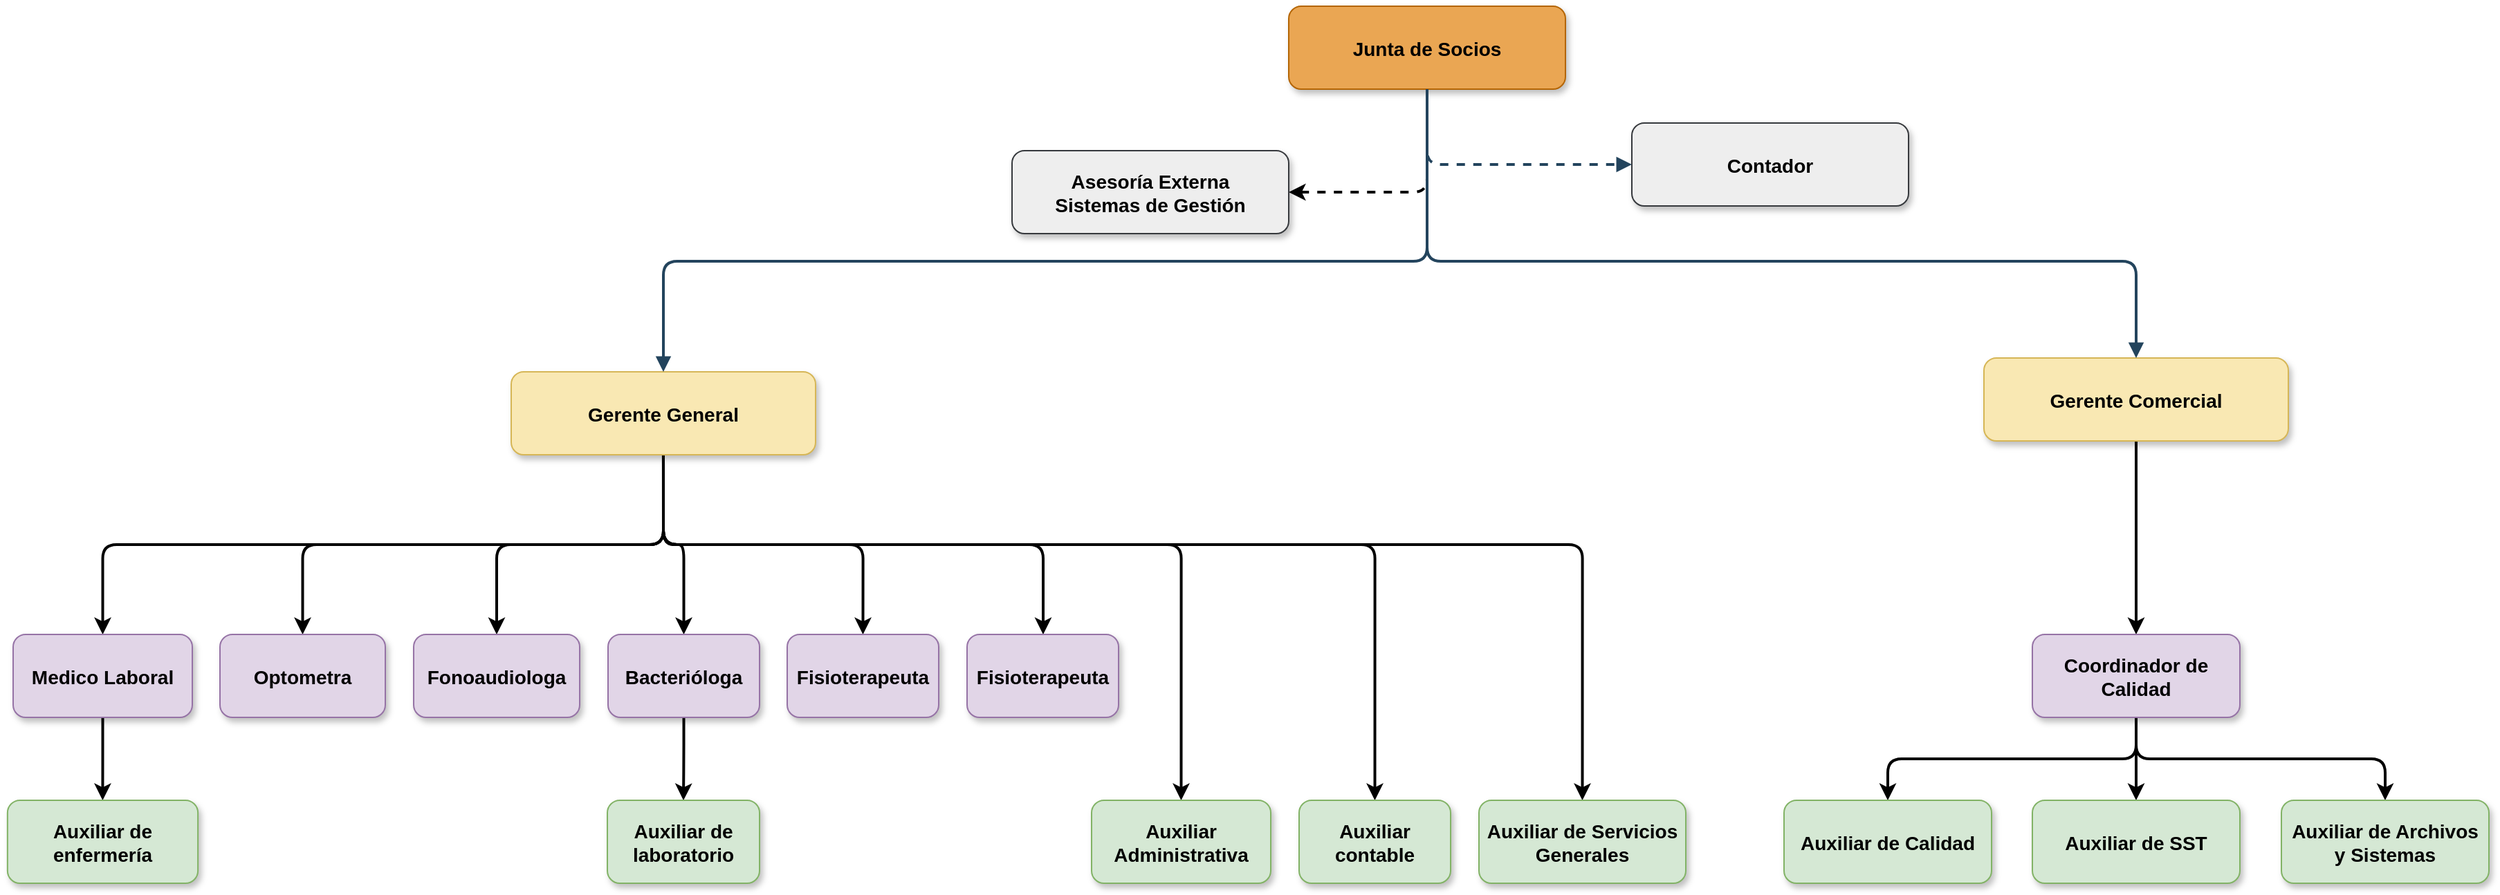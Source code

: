 <mxfile version="26.0.14">
  <diagram name="Page-1" id="97916047-d0de-89f5-080d-49f4d83e522f">
    <mxGraphModel dx="3187.5" dy="746" grid="1" gridSize="10" guides="1" tooltips="1" connect="1" arrows="1" fold="1" page="1" pageScale="1.5" pageWidth="1169" pageHeight="827" background="none" math="0" shadow="0">
      <root>
        <mxCell id="0" />
        <mxCell id="1" parent="0" />
        <mxCell id="kELuxNzVzLS3wfhE76MD-65" style="edgeStyle=orthogonalEdgeStyle;shape=connector;curved=0;rounded=1;orthogonalLoop=1;jettySize=auto;html=1;entryX=1;entryY=0.5;entryDx=0;entryDy=0;strokeColor=default;strokeWidth=2;align=center;verticalAlign=middle;fontFamily=Helvetica;fontSize=11;fontColor=default;labelBackgroundColor=default;endArrow=classic;dashed=1;" parent="1" source="2" target="kELuxNzVzLS3wfhE76MD-64" edge="1">
          <mxGeometry relative="1" as="geometry" />
        </mxCell>
        <mxCell id="2" value="Junta de Socios" style="rounded=1;fillColor=light-dark(#eaa653, #4b2d08);strokeColor=#b46504;shadow=1;fontStyle=1;fontSize=14;" parent="1" vertex="1">
          <mxGeometry x="922.5" y="205.5" width="200" height="60" as="geometry" />
        </mxCell>
        <mxCell id="kELuxNzVzLS3wfhE76MD-58" style="edgeStyle=orthogonalEdgeStyle;rounded=1;orthogonalLoop=1;jettySize=auto;html=1;strokeWidth=2;curved=0;exitX=0.5;exitY=1;exitDx=0;exitDy=0;" parent="1" source="3" target="4" edge="1">
          <mxGeometry relative="1" as="geometry" />
        </mxCell>
        <mxCell id="kELuxNzVzLS3wfhE76MD-61" style="edgeStyle=orthogonalEdgeStyle;shape=connector;curved=0;rounded=1;orthogonalLoop=1;jettySize=auto;html=1;strokeColor=default;strokeWidth=2;align=center;verticalAlign=middle;fontFamily=Helvetica;fontSize=11;fontColor=default;labelBackgroundColor=default;endArrow=classic;exitX=0.5;exitY=1;exitDx=0;exitDy=0;" parent="1" source="3" target="kELuxNzVzLS3wfhE76MD-60" edge="1">
          <mxGeometry relative="1" as="geometry" />
        </mxCell>
        <mxCell id="kELuxNzVzLS3wfhE76MD-63" style="edgeStyle=orthogonalEdgeStyle;shape=connector;curved=0;rounded=1;orthogonalLoop=1;jettySize=auto;html=1;strokeColor=default;strokeWidth=2;align=center;verticalAlign=middle;fontFamily=Helvetica;fontSize=11;fontColor=default;labelBackgroundColor=default;endArrow=classic;" parent="1" source="3" target="kELuxNzVzLS3wfhE76MD-62" edge="1">
          <mxGeometry relative="1" as="geometry" />
        </mxCell>
        <mxCell id="kELuxNzVzLS3wfhE76MD-81" style="edgeStyle=orthogonalEdgeStyle;shape=connector;curved=0;rounded=1;orthogonalLoop=1;jettySize=auto;html=1;strokeColor=default;strokeWidth=2;align=center;verticalAlign=middle;fontFamily=Helvetica;fontSize=11;fontColor=default;labelBackgroundColor=default;endArrow=classic;exitX=0.5;exitY=1;exitDx=0;exitDy=0;" parent="1" source="3" target="5" edge="1">
          <mxGeometry relative="1" as="geometry" />
        </mxCell>
        <mxCell id="kELuxNzVzLS3wfhE76MD-87" style="edgeStyle=orthogonalEdgeStyle;shape=connector;curved=0;rounded=1;orthogonalLoop=1;jettySize=auto;html=1;entryX=0.5;entryY=0;entryDx=0;entryDy=0;strokeColor=default;strokeWidth=2;align=center;verticalAlign=middle;fontFamily=Helvetica;fontSize=11;fontColor=default;labelBackgroundColor=default;endArrow=classic;" parent="1" edge="1" target="kELuxNzVzLS3wfhE76MD-84">
          <mxGeometry relative="1" as="geometry">
            <mxPoint x="470.471" y="530" as="sourcePoint" />
            <mxPoint x="955.5" y="785" as="targetPoint" />
            <Array as="points">
              <mxPoint x="471" y="595" />
              <mxPoint x="845" y="595" />
            </Array>
          </mxGeometry>
        </mxCell>
        <mxCell id="kELuxNzVzLS3wfhE76MD-88" style="edgeStyle=orthogonalEdgeStyle;shape=connector;curved=0;rounded=1;orthogonalLoop=1;jettySize=auto;html=1;strokeColor=default;strokeWidth=2;align=center;verticalAlign=middle;fontFamily=Helvetica;fontSize=11;fontColor=default;labelBackgroundColor=default;endArrow=classic;entryX=0.5;entryY=0;entryDx=0;entryDy=0;" parent="1" edge="1" target="kELuxNzVzLS3wfhE76MD-70">
          <mxGeometry relative="1" as="geometry">
            <mxPoint x="470.471" y="520" as="sourcePoint" />
            <mxPoint x="1125.5" y="775" as="targetPoint" />
            <Array as="points">
              <mxPoint x="471" y="595" />
              <mxPoint x="985" y="595" />
            </Array>
          </mxGeometry>
        </mxCell>
        <mxCell id="kjx2y3uTgsjd5vGbnacT-36" style="edgeStyle=orthogonalEdgeStyle;rounded=1;orthogonalLoop=1;jettySize=auto;html=1;strokeWidth=2;curved=0;entryX=0.5;entryY=0;entryDx=0;entryDy=0;" edge="1" parent="1" target="kjx2y3uTgsjd5vGbnacT-35">
          <mxGeometry relative="1" as="geometry">
            <mxPoint x="470.5" y="524" as="sourcePoint" />
            <mxPoint x="614.8" y="654" as="targetPoint" />
            <Array as="points">
              <mxPoint x="471" y="595" />
              <mxPoint x="615" y="595" />
            </Array>
          </mxGeometry>
        </mxCell>
        <mxCell id="kjx2y3uTgsjd5vGbnacT-38" style="edgeStyle=orthogonalEdgeStyle;rounded=1;orthogonalLoop=1;jettySize=auto;html=1;strokeWidth=2;curved=0;" edge="1" parent="1" target="kjx2y3uTgsjd5vGbnacT-37">
          <mxGeometry relative="1" as="geometry">
            <mxPoint x="470.5" y="525" as="sourcePoint" />
            <mxPoint x="745" y="655" as="targetPoint" />
            <Array as="points">
              <mxPoint x="471" y="595" />
              <mxPoint x="745" y="595" />
            </Array>
          </mxGeometry>
        </mxCell>
        <mxCell id="kjx2y3uTgsjd5vGbnacT-39" style="edgeStyle=orthogonalEdgeStyle;rounded=1;orthogonalLoop=1;jettySize=auto;html=1;curved=0;strokeWidth=2;exitX=0.5;exitY=1;exitDx=0;exitDy=0;entryX=0.5;entryY=0;entryDx=0;entryDy=0;" edge="1" parent="1" target="kELuxNzVzLS3wfhE76MD-73">
          <mxGeometry relative="1" as="geometry">
            <mxPoint x="470.5" y="535" as="sourcePoint" />
            <mxPoint x="1155" y="785" as="targetPoint" />
            <Array as="points">
              <mxPoint x="471" y="595" />
              <mxPoint x="1135" y="595" />
            </Array>
          </mxGeometry>
        </mxCell>
        <mxCell id="3" value="Gerente General" style="rounded=1;fillColor=light-dark(#f9e8b3, #281d00);strokeColor=#d6b656;shadow=1;fontStyle=1;fontSize=14;" parent="1" vertex="1">
          <mxGeometry x="360.5" y="470" width="220" height="60" as="geometry" />
        </mxCell>
        <mxCell id="kELuxNzVzLS3wfhE76MD-67" style="edgeStyle=orthogonalEdgeStyle;shape=connector;curved=0;rounded=1;orthogonalLoop=1;jettySize=auto;html=1;strokeColor=default;strokeWidth=2;align=center;verticalAlign=middle;fontFamily=Helvetica;fontSize=11;fontColor=default;labelBackgroundColor=default;endArrow=classic;" parent="1" source="4" target="kELuxNzVzLS3wfhE76MD-66" edge="1">
          <mxGeometry relative="1" as="geometry" />
        </mxCell>
        <mxCell id="4" value="Medico Laboral" style="rounded=1;fillColor=#e1d5e7;strokeColor=#9673a6;shadow=1;fontStyle=1;fontSize=14;" parent="1" vertex="1">
          <mxGeometry x="0.5" y="660" width="129.5" height="60" as="geometry" />
        </mxCell>
        <mxCell id="5" value="Optometra" style="rounded=1;fillColor=#e1d5e7;strokeColor=#9673a6;shadow=1;fontStyle=1;fontSize=14;" parent="1" vertex="1">
          <mxGeometry x="150" y="660" width="119.5" height="60" as="geometry" />
        </mxCell>
        <mxCell id="7" value="Contador" style="rounded=1;fillColor=#eeeeee;strokeColor=#36393d;shadow=1;fontStyle=1;fontSize=14;" parent="1" vertex="1">
          <mxGeometry x="1170.5" y="290" width="200" height="60" as="geometry" />
        </mxCell>
        <mxCell id="29" value="" style="edgeStyle=elbowEdgeStyle;elbow=vertical;strokeWidth=2;endArrow=block;endFill=1;fontStyle=1;strokeColor=#23445D;entryX=0.5;entryY=0;entryDx=0;entryDy=0;" parent="1" source="2" target="3" edge="1">
          <mxGeometry x="22" y="165.5" width="100" height="100" as="geometry">
            <mxPoint x="272.5" y="265.5" as="sourcePoint" />
            <mxPoint x="730.5" y="390" as="targetPoint" />
            <Array as="points">
              <mxPoint x="740.5" y="390" />
            </Array>
          </mxGeometry>
        </mxCell>
        <mxCell id="33" value="" style="edgeStyle=elbowEdgeStyle;elbow=vertical;strokeWidth=2;endArrow=block;endFill=1;fontStyle=1;dashed=1;strokeColor=#23445D;entryX=0;entryY=0.5;entryDx=0;entryDy=0;exitX=0.5;exitY=1;exitDx=0;exitDy=0;rounded=1;curved=0;" parent="1" source="2" target="7" edge="1">
          <mxGeometry x="22" y="165.5" width="100" height="100" as="geometry">
            <mxPoint x="272.5" y="265.5" as="sourcePoint" />
            <mxPoint x="372.5" y="165.5" as="targetPoint" />
            <Array as="points">
              <mxPoint x="1120.5" y="320" />
            </Array>
          </mxGeometry>
        </mxCell>
        <mxCell id="kELuxNzVzLS3wfhE76MD-75" style="edgeStyle=orthogonalEdgeStyle;shape=connector;curved=0;rounded=1;orthogonalLoop=1;jettySize=auto;html=1;strokeColor=default;strokeWidth=2;align=center;verticalAlign=middle;fontFamily=Helvetica;fontSize=11;fontColor=default;labelBackgroundColor=default;endArrow=classic;entryX=0.5;entryY=0;entryDx=0;entryDy=0;" parent="1" source="kELuxNzVzLS3wfhE76MD-55" target="kELuxNzVzLS3wfhE76MD-76" edge="1">
          <mxGeometry relative="1" as="geometry">
            <mxPoint x="1510.5" y="630" as="targetPoint" />
          </mxGeometry>
        </mxCell>
        <mxCell id="kELuxNzVzLS3wfhE76MD-55" value="Gerente Comercial" style="rounded=1;fillColor=light-dark(#f9e8b3, #281d00);strokeColor=#d6b656;shadow=1;gradientColor=none;fontStyle=1;fontColor=default;fontSize=14;align=center;verticalAlign=middle;fontFamily=Helvetica;" parent="1" vertex="1">
          <mxGeometry x="1425" y="460" width="220" height="60" as="geometry" />
        </mxCell>
        <mxCell id="kELuxNzVzLS3wfhE76MD-57" value="" style="edgeStyle=elbowEdgeStyle;elbow=vertical;strokeWidth=2;endArrow=block;endFill=1;fontStyle=1;strokeColor=#23445D;exitX=0.5;exitY=1;exitDx=0;exitDy=0;" parent="1" source="2" target="kELuxNzVzLS3wfhE76MD-55" edge="1">
          <mxGeometry x="22" y="165.5" width="100" height="100" as="geometry">
            <mxPoint x="1362.5" y="311.5" as="sourcePoint" />
            <mxPoint x="790.5" y="515.5" as="targetPoint" />
            <Array as="points">
              <mxPoint x="1200.5" y="390" />
            </Array>
          </mxGeometry>
        </mxCell>
        <mxCell id="kELuxNzVzLS3wfhE76MD-60" value="Fonoaudiologa" style="rounded=1;fillColor=#e1d5e7;strokeColor=#9673a6;shadow=1;fontStyle=1;fontSize=14;" parent="1" vertex="1">
          <mxGeometry x="290" y="660" width="120" height="60" as="geometry" />
        </mxCell>
        <mxCell id="kELuxNzVzLS3wfhE76MD-69" style="edgeStyle=orthogonalEdgeStyle;shape=connector;curved=0;rounded=1;orthogonalLoop=1;jettySize=auto;html=1;strokeColor=default;strokeWidth=2;align=center;verticalAlign=middle;fontFamily=Helvetica;fontSize=11;fontColor=default;labelBackgroundColor=default;endArrow=classic;" parent="1" source="kELuxNzVzLS3wfhE76MD-62" target="kELuxNzVzLS3wfhE76MD-68" edge="1">
          <mxGeometry relative="1" as="geometry" />
        </mxCell>
        <mxCell id="kELuxNzVzLS3wfhE76MD-62" value="Bacterióloga" style="rounded=1;fillColor=#e1d5e7;strokeColor=#9673a6;shadow=1;fontStyle=1;fontSize=14;" parent="1" vertex="1">
          <mxGeometry x="430.5" y="660" width="109.5" height="60" as="geometry" />
        </mxCell>
        <mxCell id="kELuxNzVzLS3wfhE76MD-64" value="Asesoría Externa &#xa;Sistemas de Gestión" style="rounded=1;fillColor=#eeeeee;strokeColor=#36393d;shadow=1;fontStyle=1;fontSize=14;" parent="1" vertex="1">
          <mxGeometry x="722.5" y="310" width="200" height="60" as="geometry" />
        </mxCell>
        <mxCell id="kELuxNzVzLS3wfhE76MD-66" value="Auxiliar de &#xa;enfermería" style="rounded=1;fillColor=#d5e8d4;strokeColor=#82b366;shadow=1;fontStyle=1;fontSize=14;" parent="1" vertex="1">
          <mxGeometry x="-3.57" y="780" width="137.63" height="60" as="geometry" />
        </mxCell>
        <mxCell id="kELuxNzVzLS3wfhE76MD-68" value="Auxiliar de &#xa;laboratorio" style="rounded=1;fillColor=#d5e8d4;strokeColor=#82b366;shadow=1;fontStyle=1;fontSize=14;" parent="1" vertex="1">
          <mxGeometry x="430" y="780" width="110" height="60" as="geometry" />
        </mxCell>
        <mxCell id="kELuxNzVzLS3wfhE76MD-70" value="Auxiliar &#xa;contable" style="rounded=1;fillColor=#d5e8d4;strokeColor=#82b366;shadow=1;fontStyle=1;fontSize=14;" parent="1" vertex="1">
          <mxGeometry x="930" y="780" width="109.5" height="60" as="geometry" />
        </mxCell>
        <mxCell id="kELuxNzVzLS3wfhE76MD-73" value="Auxiliar de Servicios&#xa;Generales" style="rounded=1;fillColor=#d5e8d4;strokeColor=#82b366;shadow=1;fontStyle=1;fontSize=14;" parent="1" vertex="1">
          <mxGeometry x="1060" y="780" width="149.5" height="60" as="geometry" />
        </mxCell>
        <mxCell id="kELuxNzVzLS3wfhE76MD-78" style="edgeStyle=orthogonalEdgeStyle;shape=connector;curved=0;rounded=1;orthogonalLoop=1;jettySize=auto;html=1;strokeColor=default;strokeWidth=2;align=center;verticalAlign=middle;fontFamily=Helvetica;fontSize=11;fontColor=default;labelBackgroundColor=default;endArrow=classic;exitX=0.5;exitY=1;exitDx=0;exitDy=0;" parent="1" source="kELuxNzVzLS3wfhE76MD-76" target="kELuxNzVzLS3wfhE76MD-77" edge="1">
          <mxGeometry relative="1" as="geometry" />
        </mxCell>
        <mxCell id="kELuxNzVzLS3wfhE76MD-80" style="edgeStyle=orthogonalEdgeStyle;shape=connector;curved=0;rounded=1;orthogonalLoop=1;jettySize=auto;html=1;strokeColor=default;strokeWidth=2;align=center;verticalAlign=middle;fontFamily=Helvetica;fontSize=11;fontColor=default;labelBackgroundColor=default;endArrow=classic;exitX=0.5;exitY=1;exitDx=0;exitDy=0;" parent="1" source="kELuxNzVzLS3wfhE76MD-76" target="kELuxNzVzLS3wfhE76MD-79" edge="1">
          <mxGeometry relative="1" as="geometry" />
        </mxCell>
        <mxCell id="kjx2y3uTgsjd5vGbnacT-34" style="edgeStyle=orthogonalEdgeStyle;rounded=0;orthogonalLoop=1;jettySize=auto;html=1;strokeWidth=2;" edge="1" parent="1" source="kELuxNzVzLS3wfhE76MD-76" target="kjx2y3uTgsjd5vGbnacT-33">
          <mxGeometry relative="1" as="geometry" />
        </mxCell>
        <mxCell id="kELuxNzVzLS3wfhE76MD-76" value="Coordinador de &#xa;Calidad" style="rounded=1;fillColor=#e1d5e7;strokeColor=#9673a6;shadow=1;fontStyle=1;fontSize=14;" parent="1" vertex="1">
          <mxGeometry x="1460" y="660" width="150" height="60" as="geometry" />
        </mxCell>
        <mxCell id="kELuxNzVzLS3wfhE76MD-77" value="Auxiliar de Calidad" style="rounded=1;fillColor=#d5e8d4;strokeColor=#82b366;shadow=1;fontStyle=1;fontSize=14;" parent="1" vertex="1">
          <mxGeometry x="1280.5" y="780" width="150" height="60" as="geometry" />
        </mxCell>
        <mxCell id="kELuxNzVzLS3wfhE76MD-79" value="Auxiliar de Archivos &#xa;y Sistemas" style="rounded=1;fillColor=#d5e8d4;strokeColor=#82b366;shadow=1;fontStyle=1;fontSize=14;" parent="1" vertex="1">
          <mxGeometry x="1640" y="780" width="150" height="60" as="geometry" />
        </mxCell>
        <mxCell id="kELuxNzVzLS3wfhE76MD-84" value="Auxiliar &#xa;Administrativa" style="rounded=1;fillColor=#d5e8d4;strokeColor=#82b366;shadow=1;fontStyle=1;fontSize=14;" parent="1" vertex="1">
          <mxGeometry x="780" y="780" width="129.5" height="60" as="geometry" />
        </mxCell>
        <mxCell id="kjx2y3uTgsjd5vGbnacT-33" value="Auxiliar de SST" style="rounded=1;fillColor=#d5e8d4;strokeColor=#82b366;shadow=1;fontStyle=1;fontSize=14;" vertex="1" parent="1">
          <mxGeometry x="1460" y="780" width="150" height="60" as="geometry" />
        </mxCell>
        <mxCell id="kjx2y3uTgsjd5vGbnacT-35" value="Fisioterapeuta" style="rounded=1;fillColor=#e1d5e7;strokeColor=#9673a6;shadow=1;fontStyle=1;fontSize=14;" vertex="1" parent="1">
          <mxGeometry x="560" y="660" width="109.5" height="60" as="geometry" />
        </mxCell>
        <mxCell id="kjx2y3uTgsjd5vGbnacT-37" value="Fisioterapeuta" style="rounded=1;fillColor=#e1d5e7;strokeColor=#9673a6;shadow=1;fontStyle=1;fontSize=14;" vertex="1" parent="1">
          <mxGeometry x="690" y="660" width="109.5" height="60" as="geometry" />
        </mxCell>
      </root>
    </mxGraphModel>
  </diagram>
</mxfile>
